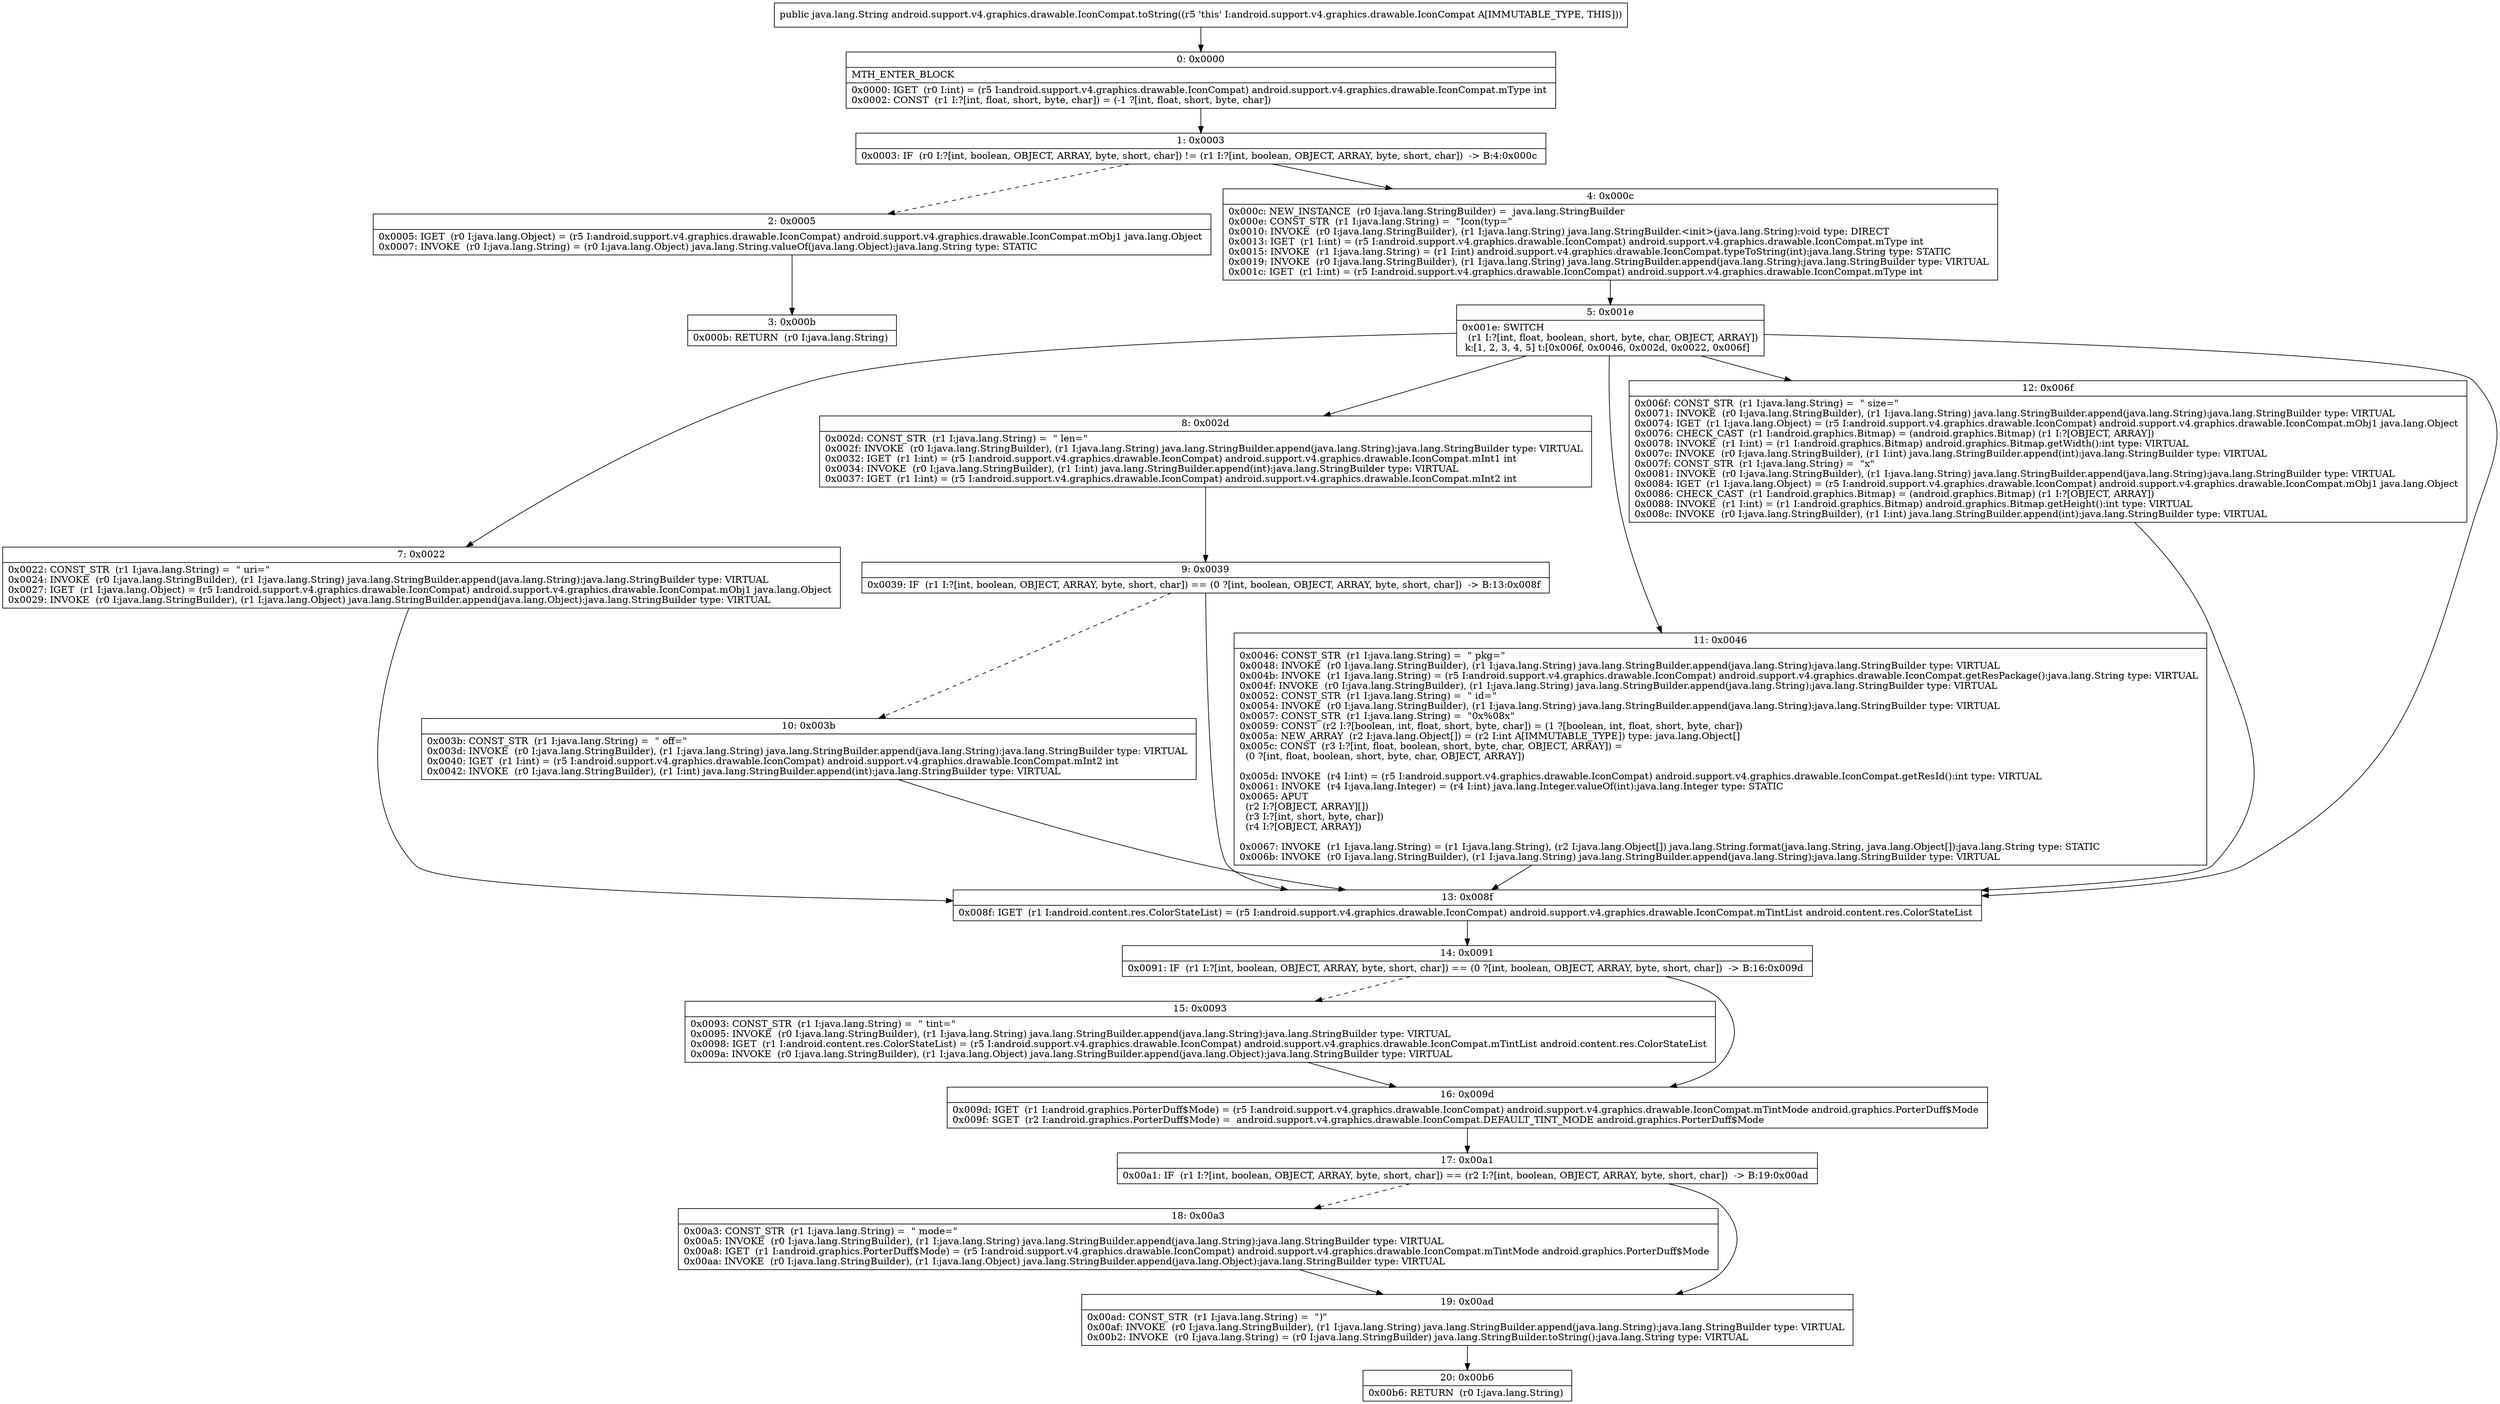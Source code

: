 digraph "CFG forandroid.support.v4.graphics.drawable.IconCompat.toString()Ljava\/lang\/String;" {
Node_0 [shape=record,label="{0\:\ 0x0000|MTH_ENTER_BLOCK\l|0x0000: IGET  (r0 I:int) = (r5 I:android.support.v4.graphics.drawable.IconCompat) android.support.v4.graphics.drawable.IconCompat.mType int \l0x0002: CONST  (r1 I:?[int, float, short, byte, char]) = (\-1 ?[int, float, short, byte, char]) \l}"];
Node_1 [shape=record,label="{1\:\ 0x0003|0x0003: IF  (r0 I:?[int, boolean, OBJECT, ARRAY, byte, short, char]) != (r1 I:?[int, boolean, OBJECT, ARRAY, byte, short, char])  \-\> B:4:0x000c \l}"];
Node_2 [shape=record,label="{2\:\ 0x0005|0x0005: IGET  (r0 I:java.lang.Object) = (r5 I:android.support.v4.graphics.drawable.IconCompat) android.support.v4.graphics.drawable.IconCompat.mObj1 java.lang.Object \l0x0007: INVOKE  (r0 I:java.lang.String) = (r0 I:java.lang.Object) java.lang.String.valueOf(java.lang.Object):java.lang.String type: STATIC \l}"];
Node_3 [shape=record,label="{3\:\ 0x000b|0x000b: RETURN  (r0 I:java.lang.String) \l}"];
Node_4 [shape=record,label="{4\:\ 0x000c|0x000c: NEW_INSTANCE  (r0 I:java.lang.StringBuilder) =  java.lang.StringBuilder \l0x000e: CONST_STR  (r1 I:java.lang.String) =  \"Icon(typ=\" \l0x0010: INVOKE  (r0 I:java.lang.StringBuilder), (r1 I:java.lang.String) java.lang.StringBuilder.\<init\>(java.lang.String):void type: DIRECT \l0x0013: IGET  (r1 I:int) = (r5 I:android.support.v4.graphics.drawable.IconCompat) android.support.v4.graphics.drawable.IconCompat.mType int \l0x0015: INVOKE  (r1 I:java.lang.String) = (r1 I:int) android.support.v4.graphics.drawable.IconCompat.typeToString(int):java.lang.String type: STATIC \l0x0019: INVOKE  (r0 I:java.lang.StringBuilder), (r1 I:java.lang.String) java.lang.StringBuilder.append(java.lang.String):java.lang.StringBuilder type: VIRTUAL \l0x001c: IGET  (r1 I:int) = (r5 I:android.support.v4.graphics.drawable.IconCompat) android.support.v4.graphics.drawable.IconCompat.mType int \l}"];
Node_5 [shape=record,label="{5\:\ 0x001e|0x001e: SWITCH  \l  (r1 I:?[int, float, boolean, short, byte, char, OBJECT, ARRAY])\l k:[1, 2, 3, 4, 5] t:[0x006f, 0x0046, 0x002d, 0x0022, 0x006f] \l}"];
Node_7 [shape=record,label="{7\:\ 0x0022|0x0022: CONST_STR  (r1 I:java.lang.String) =  \" uri=\" \l0x0024: INVOKE  (r0 I:java.lang.StringBuilder), (r1 I:java.lang.String) java.lang.StringBuilder.append(java.lang.String):java.lang.StringBuilder type: VIRTUAL \l0x0027: IGET  (r1 I:java.lang.Object) = (r5 I:android.support.v4.graphics.drawable.IconCompat) android.support.v4.graphics.drawable.IconCompat.mObj1 java.lang.Object \l0x0029: INVOKE  (r0 I:java.lang.StringBuilder), (r1 I:java.lang.Object) java.lang.StringBuilder.append(java.lang.Object):java.lang.StringBuilder type: VIRTUAL \l}"];
Node_8 [shape=record,label="{8\:\ 0x002d|0x002d: CONST_STR  (r1 I:java.lang.String) =  \" len=\" \l0x002f: INVOKE  (r0 I:java.lang.StringBuilder), (r1 I:java.lang.String) java.lang.StringBuilder.append(java.lang.String):java.lang.StringBuilder type: VIRTUAL \l0x0032: IGET  (r1 I:int) = (r5 I:android.support.v4.graphics.drawable.IconCompat) android.support.v4.graphics.drawable.IconCompat.mInt1 int \l0x0034: INVOKE  (r0 I:java.lang.StringBuilder), (r1 I:int) java.lang.StringBuilder.append(int):java.lang.StringBuilder type: VIRTUAL \l0x0037: IGET  (r1 I:int) = (r5 I:android.support.v4.graphics.drawable.IconCompat) android.support.v4.graphics.drawable.IconCompat.mInt2 int \l}"];
Node_9 [shape=record,label="{9\:\ 0x0039|0x0039: IF  (r1 I:?[int, boolean, OBJECT, ARRAY, byte, short, char]) == (0 ?[int, boolean, OBJECT, ARRAY, byte, short, char])  \-\> B:13:0x008f \l}"];
Node_10 [shape=record,label="{10\:\ 0x003b|0x003b: CONST_STR  (r1 I:java.lang.String) =  \" off=\" \l0x003d: INVOKE  (r0 I:java.lang.StringBuilder), (r1 I:java.lang.String) java.lang.StringBuilder.append(java.lang.String):java.lang.StringBuilder type: VIRTUAL \l0x0040: IGET  (r1 I:int) = (r5 I:android.support.v4.graphics.drawable.IconCompat) android.support.v4.graphics.drawable.IconCompat.mInt2 int \l0x0042: INVOKE  (r0 I:java.lang.StringBuilder), (r1 I:int) java.lang.StringBuilder.append(int):java.lang.StringBuilder type: VIRTUAL \l}"];
Node_11 [shape=record,label="{11\:\ 0x0046|0x0046: CONST_STR  (r1 I:java.lang.String) =  \" pkg=\" \l0x0048: INVOKE  (r0 I:java.lang.StringBuilder), (r1 I:java.lang.String) java.lang.StringBuilder.append(java.lang.String):java.lang.StringBuilder type: VIRTUAL \l0x004b: INVOKE  (r1 I:java.lang.String) = (r5 I:android.support.v4.graphics.drawable.IconCompat) android.support.v4.graphics.drawable.IconCompat.getResPackage():java.lang.String type: VIRTUAL \l0x004f: INVOKE  (r0 I:java.lang.StringBuilder), (r1 I:java.lang.String) java.lang.StringBuilder.append(java.lang.String):java.lang.StringBuilder type: VIRTUAL \l0x0052: CONST_STR  (r1 I:java.lang.String) =  \" id=\" \l0x0054: INVOKE  (r0 I:java.lang.StringBuilder), (r1 I:java.lang.String) java.lang.StringBuilder.append(java.lang.String):java.lang.StringBuilder type: VIRTUAL \l0x0057: CONST_STR  (r1 I:java.lang.String) =  \"0x%08x\" \l0x0059: CONST  (r2 I:?[boolean, int, float, short, byte, char]) = (1 ?[boolean, int, float, short, byte, char]) \l0x005a: NEW_ARRAY  (r2 I:java.lang.Object[]) = (r2 I:int A[IMMUTABLE_TYPE]) type: java.lang.Object[] \l0x005c: CONST  (r3 I:?[int, float, boolean, short, byte, char, OBJECT, ARRAY]) = \l  (0 ?[int, float, boolean, short, byte, char, OBJECT, ARRAY])\l \l0x005d: INVOKE  (r4 I:int) = (r5 I:android.support.v4.graphics.drawable.IconCompat) android.support.v4.graphics.drawable.IconCompat.getResId():int type: VIRTUAL \l0x0061: INVOKE  (r4 I:java.lang.Integer) = (r4 I:int) java.lang.Integer.valueOf(int):java.lang.Integer type: STATIC \l0x0065: APUT  \l  (r2 I:?[OBJECT, ARRAY][])\l  (r3 I:?[int, short, byte, char])\l  (r4 I:?[OBJECT, ARRAY])\l \l0x0067: INVOKE  (r1 I:java.lang.String) = (r1 I:java.lang.String), (r2 I:java.lang.Object[]) java.lang.String.format(java.lang.String, java.lang.Object[]):java.lang.String type: STATIC \l0x006b: INVOKE  (r0 I:java.lang.StringBuilder), (r1 I:java.lang.String) java.lang.StringBuilder.append(java.lang.String):java.lang.StringBuilder type: VIRTUAL \l}"];
Node_12 [shape=record,label="{12\:\ 0x006f|0x006f: CONST_STR  (r1 I:java.lang.String) =  \" size=\" \l0x0071: INVOKE  (r0 I:java.lang.StringBuilder), (r1 I:java.lang.String) java.lang.StringBuilder.append(java.lang.String):java.lang.StringBuilder type: VIRTUAL \l0x0074: IGET  (r1 I:java.lang.Object) = (r5 I:android.support.v4.graphics.drawable.IconCompat) android.support.v4.graphics.drawable.IconCompat.mObj1 java.lang.Object \l0x0076: CHECK_CAST  (r1 I:android.graphics.Bitmap) = (android.graphics.Bitmap) (r1 I:?[OBJECT, ARRAY]) \l0x0078: INVOKE  (r1 I:int) = (r1 I:android.graphics.Bitmap) android.graphics.Bitmap.getWidth():int type: VIRTUAL \l0x007c: INVOKE  (r0 I:java.lang.StringBuilder), (r1 I:int) java.lang.StringBuilder.append(int):java.lang.StringBuilder type: VIRTUAL \l0x007f: CONST_STR  (r1 I:java.lang.String) =  \"x\" \l0x0081: INVOKE  (r0 I:java.lang.StringBuilder), (r1 I:java.lang.String) java.lang.StringBuilder.append(java.lang.String):java.lang.StringBuilder type: VIRTUAL \l0x0084: IGET  (r1 I:java.lang.Object) = (r5 I:android.support.v4.graphics.drawable.IconCompat) android.support.v4.graphics.drawable.IconCompat.mObj1 java.lang.Object \l0x0086: CHECK_CAST  (r1 I:android.graphics.Bitmap) = (android.graphics.Bitmap) (r1 I:?[OBJECT, ARRAY]) \l0x0088: INVOKE  (r1 I:int) = (r1 I:android.graphics.Bitmap) android.graphics.Bitmap.getHeight():int type: VIRTUAL \l0x008c: INVOKE  (r0 I:java.lang.StringBuilder), (r1 I:int) java.lang.StringBuilder.append(int):java.lang.StringBuilder type: VIRTUAL \l}"];
Node_13 [shape=record,label="{13\:\ 0x008f|0x008f: IGET  (r1 I:android.content.res.ColorStateList) = (r5 I:android.support.v4.graphics.drawable.IconCompat) android.support.v4.graphics.drawable.IconCompat.mTintList android.content.res.ColorStateList \l}"];
Node_14 [shape=record,label="{14\:\ 0x0091|0x0091: IF  (r1 I:?[int, boolean, OBJECT, ARRAY, byte, short, char]) == (0 ?[int, boolean, OBJECT, ARRAY, byte, short, char])  \-\> B:16:0x009d \l}"];
Node_15 [shape=record,label="{15\:\ 0x0093|0x0093: CONST_STR  (r1 I:java.lang.String) =  \" tint=\" \l0x0095: INVOKE  (r0 I:java.lang.StringBuilder), (r1 I:java.lang.String) java.lang.StringBuilder.append(java.lang.String):java.lang.StringBuilder type: VIRTUAL \l0x0098: IGET  (r1 I:android.content.res.ColorStateList) = (r5 I:android.support.v4.graphics.drawable.IconCompat) android.support.v4.graphics.drawable.IconCompat.mTintList android.content.res.ColorStateList \l0x009a: INVOKE  (r0 I:java.lang.StringBuilder), (r1 I:java.lang.Object) java.lang.StringBuilder.append(java.lang.Object):java.lang.StringBuilder type: VIRTUAL \l}"];
Node_16 [shape=record,label="{16\:\ 0x009d|0x009d: IGET  (r1 I:android.graphics.PorterDuff$Mode) = (r5 I:android.support.v4.graphics.drawable.IconCompat) android.support.v4.graphics.drawable.IconCompat.mTintMode android.graphics.PorterDuff$Mode \l0x009f: SGET  (r2 I:android.graphics.PorterDuff$Mode) =  android.support.v4.graphics.drawable.IconCompat.DEFAULT_TINT_MODE android.graphics.PorterDuff$Mode \l}"];
Node_17 [shape=record,label="{17\:\ 0x00a1|0x00a1: IF  (r1 I:?[int, boolean, OBJECT, ARRAY, byte, short, char]) == (r2 I:?[int, boolean, OBJECT, ARRAY, byte, short, char])  \-\> B:19:0x00ad \l}"];
Node_18 [shape=record,label="{18\:\ 0x00a3|0x00a3: CONST_STR  (r1 I:java.lang.String) =  \" mode=\" \l0x00a5: INVOKE  (r0 I:java.lang.StringBuilder), (r1 I:java.lang.String) java.lang.StringBuilder.append(java.lang.String):java.lang.StringBuilder type: VIRTUAL \l0x00a8: IGET  (r1 I:android.graphics.PorterDuff$Mode) = (r5 I:android.support.v4.graphics.drawable.IconCompat) android.support.v4.graphics.drawable.IconCompat.mTintMode android.graphics.PorterDuff$Mode \l0x00aa: INVOKE  (r0 I:java.lang.StringBuilder), (r1 I:java.lang.Object) java.lang.StringBuilder.append(java.lang.Object):java.lang.StringBuilder type: VIRTUAL \l}"];
Node_19 [shape=record,label="{19\:\ 0x00ad|0x00ad: CONST_STR  (r1 I:java.lang.String) =  \")\" \l0x00af: INVOKE  (r0 I:java.lang.StringBuilder), (r1 I:java.lang.String) java.lang.StringBuilder.append(java.lang.String):java.lang.StringBuilder type: VIRTUAL \l0x00b2: INVOKE  (r0 I:java.lang.String) = (r0 I:java.lang.StringBuilder) java.lang.StringBuilder.toString():java.lang.String type: VIRTUAL \l}"];
Node_20 [shape=record,label="{20\:\ 0x00b6|0x00b6: RETURN  (r0 I:java.lang.String) \l}"];
MethodNode[shape=record,label="{public java.lang.String android.support.v4.graphics.drawable.IconCompat.toString((r5 'this' I:android.support.v4.graphics.drawable.IconCompat A[IMMUTABLE_TYPE, THIS])) }"];
MethodNode -> Node_0;
Node_0 -> Node_1;
Node_1 -> Node_2[style=dashed];
Node_1 -> Node_4;
Node_2 -> Node_3;
Node_4 -> Node_5;
Node_5 -> Node_7;
Node_5 -> Node_8;
Node_5 -> Node_11;
Node_5 -> Node_12;
Node_5 -> Node_13;
Node_7 -> Node_13;
Node_8 -> Node_9;
Node_9 -> Node_10[style=dashed];
Node_9 -> Node_13;
Node_10 -> Node_13;
Node_11 -> Node_13;
Node_12 -> Node_13;
Node_13 -> Node_14;
Node_14 -> Node_15[style=dashed];
Node_14 -> Node_16;
Node_15 -> Node_16;
Node_16 -> Node_17;
Node_17 -> Node_18[style=dashed];
Node_17 -> Node_19;
Node_18 -> Node_19;
Node_19 -> Node_20;
}


